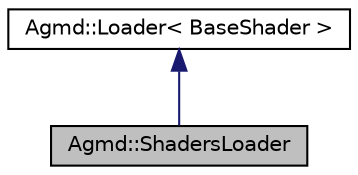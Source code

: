digraph "Agmd::ShadersLoader"
{
  edge [fontname="Helvetica",fontsize="10",labelfontname="Helvetica",labelfontsize="10"];
  node [fontname="Helvetica",fontsize="10",shape=record];
  Node1 [label="Agmd::ShadersLoader",height=0.2,width=0.4,color="black", fillcolor="grey75", style="filled" fontcolor="black"];
  Node2 -> Node1 [dir="back",color="midnightblue",fontsize="10",style="solid"];
  Node2 [label="Agmd::Loader\< BaseShader \>",height=0.2,width=0.4,color="black", fillcolor="white", style="filled",URL="$class_agmd_1_1_loader.html"];
}
